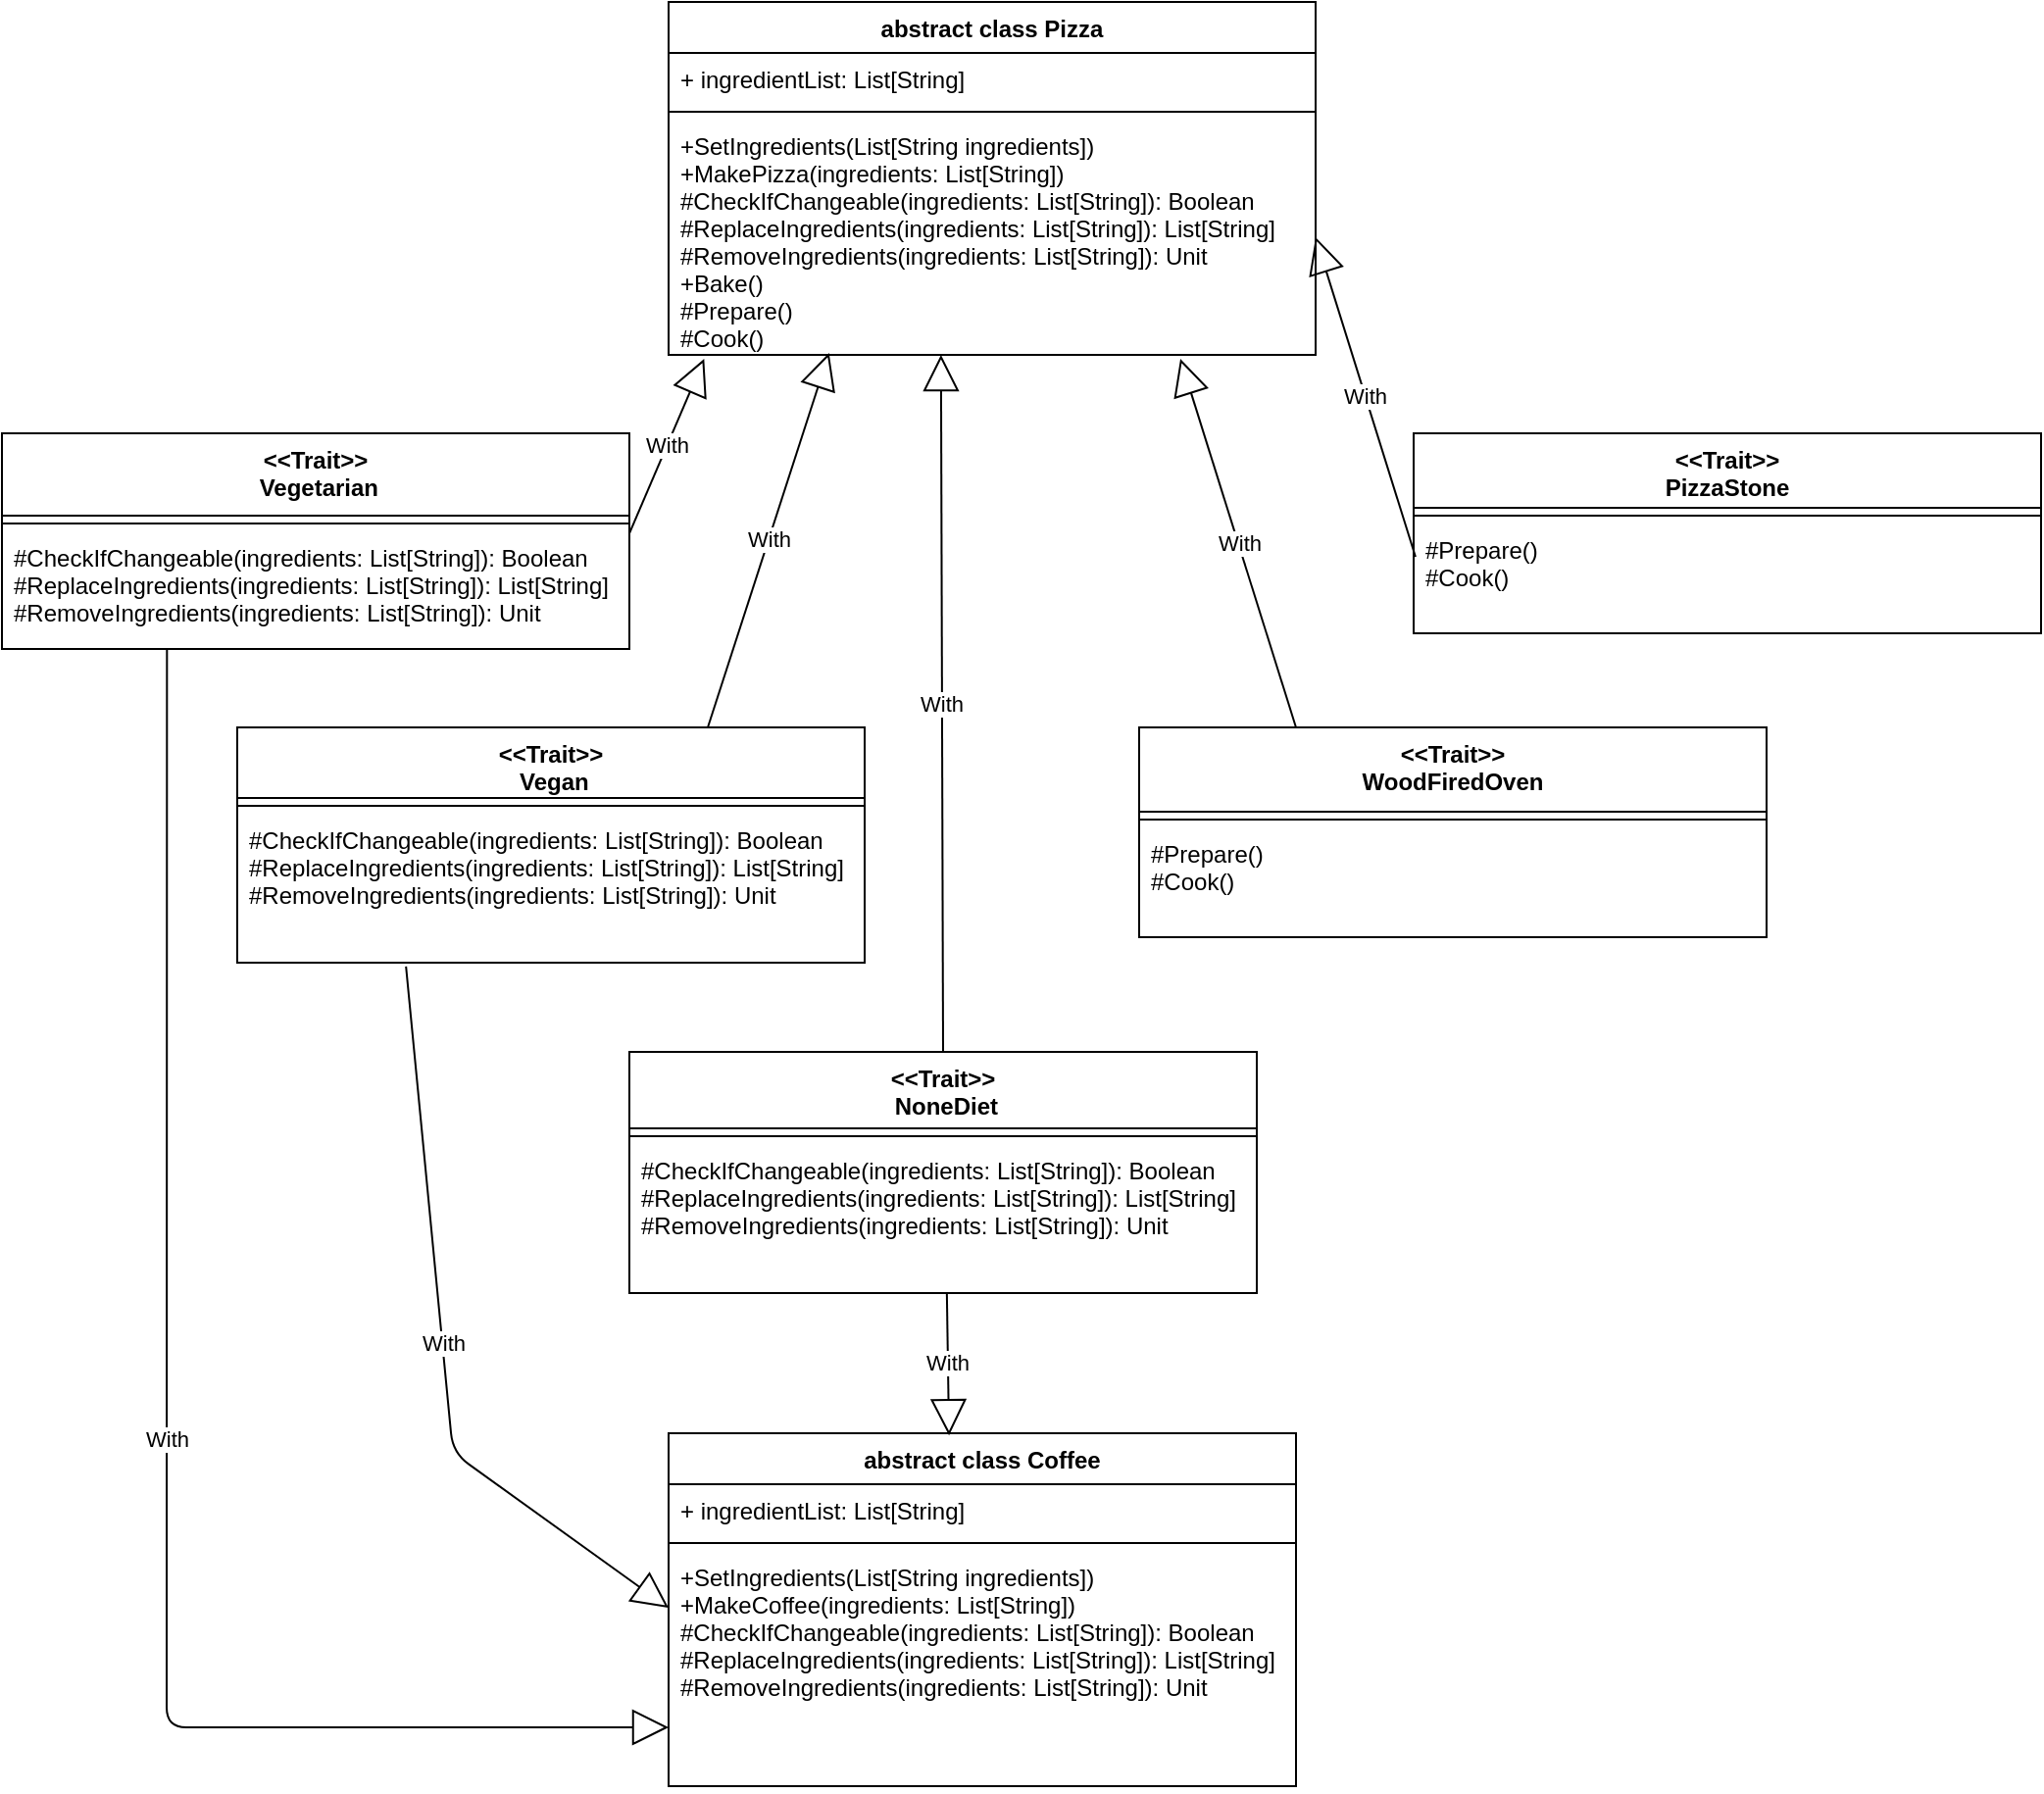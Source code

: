 <mxfile version="12.1.3" type="device" pages="1"><diagram id="UnhXqDa61X9mZ0e2Fls_" name="Page-1"><mxGraphModel dx="2272" dy="794" grid="1" gridSize="10" guides="1" tooltips="1" connect="1" arrows="1" fold="1" page="1" pageScale="1" pageWidth="850" pageHeight="1100" math="0" shadow="0"><root><mxCell id="0"/><mxCell id="1" parent="0"/><mxCell id="LxFbRT9-tKBOqUQEM3YL-9" value="With" style="endArrow=block;endSize=16;endFill=0;html=1;entryX=0.055;entryY=1.017;entryDx=0;entryDy=0;entryPerimeter=0;exitX=1;exitY=0.017;exitDx=0;exitDy=0;exitPerimeter=0;" parent="1" source="pMLzbdOgsQUfuoLXnFDj-6" edge="1" target="4IR8vWEZKTRs5V6G_bqH-5"><mxGeometry width="160" relative="1" as="geometry"><mxPoint x="257.5" y="320" as="sourcePoint"/><mxPoint x="321.56" y="240.924" as="targetPoint"/></mxGeometry></mxCell><mxCell id="LxFbRT9-tKBOqUQEM3YL-10" value="With" style="endArrow=block;endSize=16;endFill=0;html=1;entryX=0.248;entryY=0.992;entryDx=0;entryDy=0;entryPerimeter=0;exitX=0.75;exitY=0;exitDx=0;exitDy=0;" parent="1" source="pMLzbdOgsQUfuoLXnFDj-10" edge="1" target="4IR8vWEZKTRs5V6G_bqH-5"><mxGeometry width="160" relative="1" as="geometry"><mxPoint x="350" y="460" as="sourcePoint"/><mxPoint x="350.2" y="240" as="targetPoint"/></mxGeometry></mxCell><mxCell id="LxFbRT9-tKBOqUQEM3YL-11" value="With" style="endArrow=block;endSize=16;endFill=0;html=1;exitX=0.5;exitY=0;exitDx=0;exitDy=0;entryX=0.421;entryY=1;entryDx=0;entryDy=0;entryPerimeter=0;" parent="1" source="pMLzbdOgsQUfuoLXnFDj-7" edge="1" target="4IR8vWEZKTRs5V6G_bqH-5"><mxGeometry width="160" relative="1" as="geometry"><mxPoint x="509.36" y="428.56" as="sourcePoint"/><mxPoint x="406" y="242" as="targetPoint"/></mxGeometry></mxCell><mxCell id="LxFbRT9-tKBOqUQEM3YL-12" value="With" style="endArrow=block;endSize=16;endFill=0;html=1;entryX=1;entryY=0.5;entryDx=0;entryDy=0;exitX=0.003;exitY=0.304;exitDx=0;exitDy=0;exitPerimeter=0;" parent="1" source="pMLzbdOgsQUfuoLXnFDj-18" edge="1" target="4IR8vWEZKTRs5V6G_bqH-5"><mxGeometry width="160" relative="1" as="geometry"><mxPoint x="642.5" y="320" as="sourcePoint"/><mxPoint x="594.56" y="241.716" as="targetPoint"/></mxGeometry></mxCell><mxCell id="pMLzbdOgsQUfuoLXnFDj-4" value="&lt;&lt;Trait&gt;&gt;&#10; Vegetarian" style="swimlane;fontStyle=1;align=center;verticalAlign=top;childLayout=stackLayout;horizontal=1;startSize=42;horizontalStack=0;resizeParent=1;resizeParentMax=0;resizeLast=0;collapsible=1;marginBottom=0;" parent="1" vertex="1"><mxGeometry x="-70" y="260" width="320" height="110" as="geometry"/></mxCell><mxCell id="pMLzbdOgsQUfuoLXnFDj-5" value="" style="line;strokeWidth=1;fillColor=none;align=left;verticalAlign=middle;spacingTop=-1;spacingLeft=3;spacingRight=3;rotatable=0;labelPosition=right;points=[];portConstraint=eastwest;" parent="pMLzbdOgsQUfuoLXnFDj-4" vertex="1"><mxGeometry y="42" width="320" height="8" as="geometry"/></mxCell><mxCell id="pMLzbdOgsQUfuoLXnFDj-6" value="#CheckIfChangeable(ingredients: List[String]): Boolean&#10;#ReplaceIngredients(ingredients: List[String]): List[String]&#10;#RemoveIngredients(ingredients: List[String]): Unit" style="text;strokeColor=none;fillColor=none;align=left;verticalAlign=top;spacingLeft=4;spacingRight=4;overflow=hidden;rotatable=0;points=[[0,0.5],[1,0.5]];portConstraint=eastwest;" parent="pMLzbdOgsQUfuoLXnFDj-4" vertex="1"><mxGeometry y="50" width="320" height="60" as="geometry"/></mxCell><mxCell id="pMLzbdOgsQUfuoLXnFDj-7" value="&lt;&lt;Trait&gt;&gt;&#10; NoneDiet" style="swimlane;fontStyle=1;align=center;verticalAlign=top;childLayout=stackLayout;horizontal=1;startSize=39;horizontalStack=0;resizeParent=1;resizeParentMax=0;resizeLast=0;collapsible=1;marginBottom=0;" parent="1" vertex="1"><mxGeometry x="250" y="575.5" width="320" height="123" as="geometry"/></mxCell><mxCell id="pMLzbdOgsQUfuoLXnFDj-8" value="" style="line;strokeWidth=1;fillColor=none;align=left;verticalAlign=middle;spacingTop=-1;spacingLeft=3;spacingRight=3;rotatable=0;labelPosition=right;points=[];portConstraint=eastwest;" parent="pMLzbdOgsQUfuoLXnFDj-7" vertex="1"><mxGeometry y="39" width="320" height="8" as="geometry"/></mxCell><mxCell id="pMLzbdOgsQUfuoLXnFDj-9" value="#CheckIfChangeable(ingredients: List[String]): Boolean&#10;#ReplaceIngredients(ingredients: List[String]): List[String]&#10;#RemoveIngredients(ingredients: List[String]): Unit" style="text;strokeColor=none;fillColor=none;align=left;verticalAlign=top;spacingLeft=4;spacingRight=4;overflow=hidden;rotatable=0;points=[[0,0.5],[1,0.5]];portConstraint=eastwest;" parent="pMLzbdOgsQUfuoLXnFDj-7" vertex="1"><mxGeometry y="47" width="320" height="76" as="geometry"/></mxCell><mxCell id="pMLzbdOgsQUfuoLXnFDj-10" value="&lt;&lt;Trait&gt;&gt;&#10; Vegan" style="swimlane;fontStyle=1;align=center;verticalAlign=top;childLayout=stackLayout;horizontal=1;startSize=36;horizontalStack=0;resizeParent=1;resizeParentMax=0;resizeLast=0;collapsible=1;marginBottom=0;" parent="1" vertex="1"><mxGeometry x="50" y="410" width="320" height="120" as="geometry"/></mxCell><mxCell id="pMLzbdOgsQUfuoLXnFDj-11" value="" style="line;strokeWidth=1;fillColor=none;align=left;verticalAlign=middle;spacingTop=-1;spacingLeft=3;spacingRight=3;rotatable=0;labelPosition=right;points=[];portConstraint=eastwest;" parent="pMLzbdOgsQUfuoLXnFDj-10" vertex="1"><mxGeometry y="36" width="320" height="8" as="geometry"/></mxCell><mxCell id="pMLzbdOgsQUfuoLXnFDj-12" value="#CheckIfChangeable(ingredients: List[String]): Boolean&#10;#ReplaceIngredients(ingredients: List[String]): List[String]&#10;#RemoveIngredients(ingredients: List[String]): Unit" style="text;strokeColor=none;fillColor=none;align=left;verticalAlign=top;spacingLeft=4;spacingRight=4;overflow=hidden;rotatable=0;points=[[0,0.5],[1,0.5]];portConstraint=eastwest;" parent="pMLzbdOgsQUfuoLXnFDj-10" vertex="1"><mxGeometry y="44" width="320" height="76" as="geometry"/></mxCell><mxCell id="pMLzbdOgsQUfuoLXnFDj-13" value="&lt;&lt;Trait&gt;&gt;&#10;WoodFiredOven" style="swimlane;fontStyle=1;align=center;verticalAlign=top;childLayout=stackLayout;horizontal=1;startSize=43;horizontalStack=0;resizeParent=1;resizeParentMax=0;resizeLast=0;collapsible=1;marginBottom=0;" parent="1" vertex="1"><mxGeometry x="510" y="410" width="320" height="107" as="geometry"/></mxCell><mxCell id="pMLzbdOgsQUfuoLXnFDj-14" value="" style="line;strokeWidth=1;fillColor=none;align=left;verticalAlign=middle;spacingTop=-1;spacingLeft=3;spacingRight=3;rotatable=0;labelPosition=right;points=[];portConstraint=eastwest;" parent="pMLzbdOgsQUfuoLXnFDj-13" vertex="1"><mxGeometry y="43" width="320" height="8" as="geometry"/></mxCell><mxCell id="pMLzbdOgsQUfuoLXnFDj-15" value="#Prepare()&#10;#Cook()" style="text;strokeColor=none;fillColor=none;align=left;verticalAlign=top;spacingLeft=4;spacingRight=4;overflow=hidden;rotatable=0;points=[[0,0.5],[1,0.5]];portConstraint=eastwest;" parent="pMLzbdOgsQUfuoLXnFDj-13" vertex="1"><mxGeometry y="51" width="320" height="56" as="geometry"/></mxCell><mxCell id="pMLzbdOgsQUfuoLXnFDj-16" value="&lt;&lt;Trait&gt;&gt;&#10;PizzaStone" style="swimlane;fontStyle=1;align=center;verticalAlign=top;childLayout=stackLayout;horizontal=1;startSize=38;horizontalStack=0;resizeParent=1;resizeParentMax=0;resizeLast=0;collapsible=1;marginBottom=0;" parent="1" vertex="1"><mxGeometry x="650" y="260" width="320" height="102" as="geometry"/></mxCell><mxCell id="pMLzbdOgsQUfuoLXnFDj-17" value="" style="line;strokeWidth=1;fillColor=none;align=left;verticalAlign=middle;spacingTop=-1;spacingLeft=3;spacingRight=3;rotatable=0;labelPosition=right;points=[];portConstraint=eastwest;" parent="pMLzbdOgsQUfuoLXnFDj-16" vertex="1"><mxGeometry y="38" width="320" height="8" as="geometry"/></mxCell><mxCell id="pMLzbdOgsQUfuoLXnFDj-18" value="#Prepare()&#10;#Cook()" style="text;strokeColor=none;fillColor=none;align=left;verticalAlign=top;spacingLeft=4;spacingRight=4;overflow=hidden;rotatable=0;points=[[0,0.5],[1,0.5]];portConstraint=eastwest;" parent="pMLzbdOgsQUfuoLXnFDj-16" vertex="1"><mxGeometry y="46" width="320" height="56" as="geometry"/></mxCell><mxCell id="pMLzbdOgsQUfuoLXnFDj-23" value="With" style="endArrow=block;endSize=16;endFill=0;html=1;exitX=0.25;exitY=0;exitDx=0;exitDy=0;entryX=0.791;entryY=1.017;entryDx=0;entryDy=0;entryPerimeter=0;" parent="1" source="pMLzbdOgsQUfuoLXnFDj-13" target="4IR8vWEZKTRs5V6G_bqH-5" edge="1"><mxGeometry width="160" relative="1" as="geometry"><mxPoint x="420" y="585.5" as="sourcePoint"/><mxPoint x="497.1" y="233.008" as="targetPoint"/></mxGeometry></mxCell><mxCell id="4IR8vWEZKTRs5V6G_bqH-2" value="abstract class Pizza" style="swimlane;fontStyle=1;align=center;verticalAlign=top;childLayout=stackLayout;horizontal=1;startSize=26;horizontalStack=0;resizeParent=1;resizeParentMax=0;resizeLast=0;collapsible=1;marginBottom=0;" vertex="1" parent="1"><mxGeometry x="270" y="40" width="330" height="180" as="geometry"/></mxCell><mxCell id="4IR8vWEZKTRs5V6G_bqH-3" value="+ ingredientList: List[String]" style="text;strokeColor=none;fillColor=none;align=left;verticalAlign=top;spacingLeft=4;spacingRight=4;overflow=hidden;rotatable=0;points=[[0,0.5],[1,0.5]];portConstraint=eastwest;" vertex="1" parent="4IR8vWEZKTRs5V6G_bqH-2"><mxGeometry y="26" width="330" height="26" as="geometry"/></mxCell><mxCell id="4IR8vWEZKTRs5V6G_bqH-4" value="" style="line;strokeWidth=1;fillColor=none;align=left;verticalAlign=middle;spacingTop=-1;spacingLeft=3;spacingRight=3;rotatable=0;labelPosition=right;points=[];portConstraint=eastwest;" vertex="1" parent="4IR8vWEZKTRs5V6G_bqH-2"><mxGeometry y="52" width="330" height="8" as="geometry"/></mxCell><mxCell id="4IR8vWEZKTRs5V6G_bqH-5" value="+SetIngredients(List[String ingredients])&#10;+MakePizza(ingredients: List[String])&#10;#CheckIfChangeable(ingredients: List[String]): Boolean&#10;#ReplaceIngredients(ingredients: List[String]): List[String]&#10;#RemoveIngredients(ingredients: List[String]): Unit&#10;+Bake()&#10;#Prepare()&#10;#Cook()" style="text;strokeColor=none;fillColor=none;align=left;verticalAlign=top;spacingLeft=4;spacingRight=4;overflow=hidden;rotatable=0;points=[[0,0.5],[1,0.5]];portConstraint=eastwest;" vertex="1" parent="4IR8vWEZKTRs5V6G_bqH-2"><mxGeometry y="60" width="330" height="120" as="geometry"/></mxCell><mxCell id="4IR8vWEZKTRs5V6G_bqH-11" value="abstract class Coffee" style="swimlane;fontStyle=1;align=center;verticalAlign=top;childLayout=stackLayout;horizontal=1;startSize=26;horizontalStack=0;resizeParent=1;resizeParentMax=0;resizeLast=0;collapsible=1;marginBottom=0;" vertex="1" parent="1"><mxGeometry x="270" y="770" width="320" height="180" as="geometry"/></mxCell><mxCell id="4IR8vWEZKTRs5V6G_bqH-12" value="+ ingredientList: List[String]" style="text;strokeColor=none;fillColor=none;align=left;verticalAlign=top;spacingLeft=4;spacingRight=4;overflow=hidden;rotatable=0;points=[[0,0.5],[1,0.5]];portConstraint=eastwest;" vertex="1" parent="4IR8vWEZKTRs5V6G_bqH-11"><mxGeometry y="26" width="320" height="26" as="geometry"/></mxCell><mxCell id="4IR8vWEZKTRs5V6G_bqH-13" value="" style="line;strokeWidth=1;fillColor=none;align=left;verticalAlign=middle;spacingTop=-1;spacingLeft=3;spacingRight=3;rotatable=0;labelPosition=right;points=[];portConstraint=eastwest;" vertex="1" parent="4IR8vWEZKTRs5V6G_bqH-11"><mxGeometry y="52" width="320" height="8" as="geometry"/></mxCell><mxCell id="4IR8vWEZKTRs5V6G_bqH-14" value="+SetIngredients(List[String ingredients])&#10;+MakeCoffee(ingredients: List[String])&#10;#CheckIfChangeable(ingredients: List[String]): Boolean&#10;#ReplaceIngredients(ingredients: List[String]): List[String]&#10;#RemoveIngredients(ingredients: List[String]): Unit" style="text;strokeColor=none;fillColor=none;align=left;verticalAlign=top;spacingLeft=4;spacingRight=4;overflow=hidden;rotatable=0;points=[[0,0.5],[1,0.5]];portConstraint=eastwest;" vertex="1" parent="4IR8vWEZKTRs5V6G_bqH-11"><mxGeometry y="60" width="320" height="120" as="geometry"/></mxCell><mxCell id="4IR8vWEZKTRs5V6G_bqH-15" value="With" style="endArrow=block;endSize=16;endFill=0;html=1;exitX=0.269;exitY=1.026;exitDx=0;exitDy=0;entryX=0;entryY=0.242;entryDx=0;entryDy=0;entryPerimeter=0;exitPerimeter=0;" edge="1" parent="1" source="pMLzbdOgsQUfuoLXnFDj-12" target="4IR8vWEZKTRs5V6G_bqH-14"><mxGeometry width="160" relative="1" as="geometry"><mxPoint x="191" y="905.5" as="sourcePoint"/><mxPoint x="189.93" y="550" as="targetPoint"/><Array as="points"><mxPoint x="160" y="780"/></Array></mxGeometry></mxCell><mxCell id="4IR8vWEZKTRs5V6G_bqH-16" value="With" style="endArrow=block;endSize=16;endFill=0;html=1;exitX=0.506;exitY=0.993;exitDx=0;exitDy=0;entryX=0.447;entryY=0.006;entryDx=0;entryDy=0;exitPerimeter=0;entryPerimeter=0;" edge="1" parent="1" source="pMLzbdOgsQUfuoLXnFDj-9" target="4IR8vWEZKTRs5V6G_bqH-11"><mxGeometry width="160" relative="1" as="geometry"><mxPoint x="761" y="819" as="sourcePoint"/><mxPoint x="759.93" y="463.5" as="targetPoint"/></mxGeometry></mxCell><mxCell id="4IR8vWEZKTRs5V6G_bqH-17" value="With" style="endArrow=block;endSize=16;endFill=0;html=1;exitX=0.263;exitY=1;exitDx=0;exitDy=0;entryX=0;entryY=0.75;entryDx=0;entryDy=0;exitPerimeter=0;entryPerimeter=0;" edge="1" parent="1" source="pMLzbdOgsQUfuoLXnFDj-6" target="4IR8vWEZKTRs5V6G_bqH-14"><mxGeometry width="160" relative="1" as="geometry"><mxPoint x="40.92" y="769.968" as="sourcePoint"/><mxPoint x="59" y="842" as="targetPoint"/><Array as="points"><mxPoint x="14" y="920"/></Array></mxGeometry></mxCell></root></mxGraphModel></diagram></mxfile>